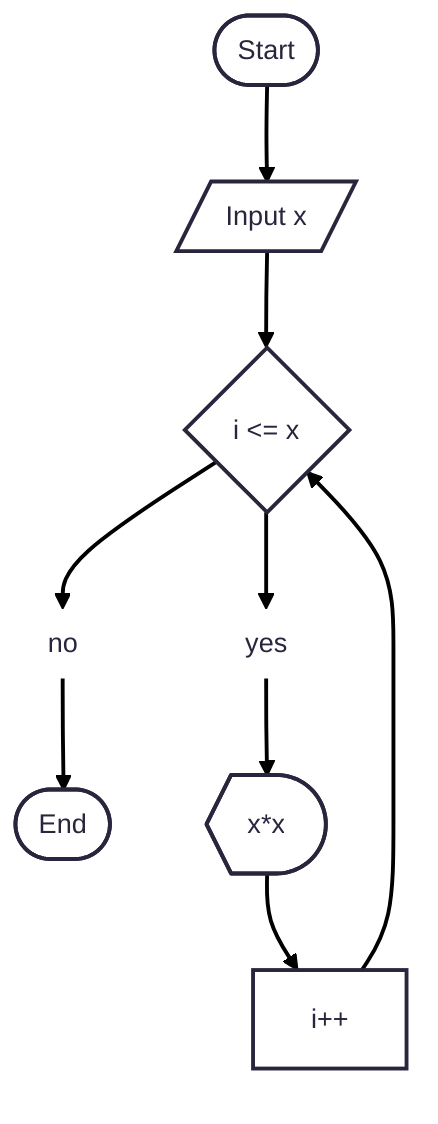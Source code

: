 ---
config:
  theme: redux
  layout: dagre
---
flowchart TD
    A(["Start"]) --> B["Input x"]
    B --> C["i &lt;= x"]
    C --> n1["no"] & n4["yes"]
    n1 --> n7(["End"])
    n4 --> n10["x*x"]
    n10 --> n11["i++"]
    n11 --> C
    B@{ shape: lean-r}
    C@{ shape: diam}
    n1@{ shape: text}
    n4@{ shape: text}
    n10@{ shape: display}